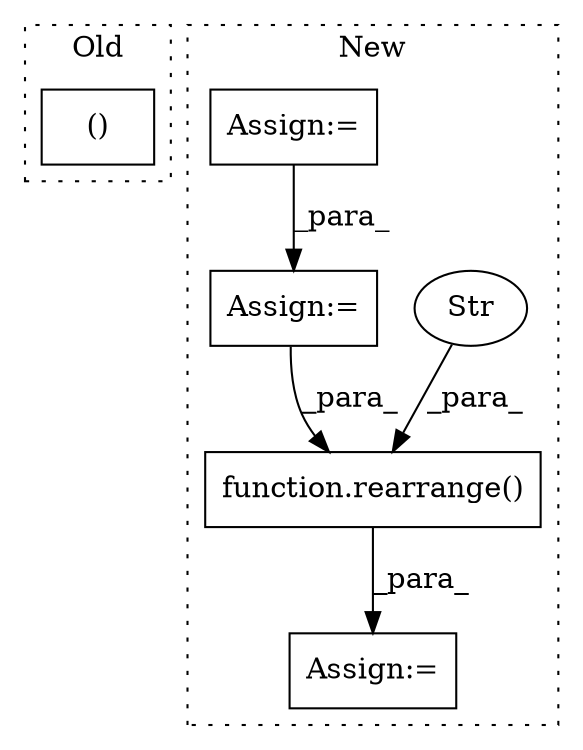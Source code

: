 digraph G {
subgraph cluster0 {
1 [label="()" a="54" s="2882" l="6" shape="box"];
label = "Old";
style="dotted";
}
subgraph cluster1 {
2 [label="function.rearrange()" a="75" s="3269,3304" l="10,8" shape="box"];
3 [label="Str" a="66" s="3282" l="22" shape="ellipse"];
4 [label="Assign:=" a="68" s="3266" l="3" shape="box"];
5 [label="Assign:=" a="68" s="3213" l="3" shape="box"];
6 [label="Assign:=" a="68" s="3238" l="3" shape="box"];
label = "New";
style="dotted";
}
2 -> 4 [label="_para_"];
3 -> 2 [label="_para_"];
5 -> 6 [label="_para_"];
6 -> 2 [label="_para_"];
}